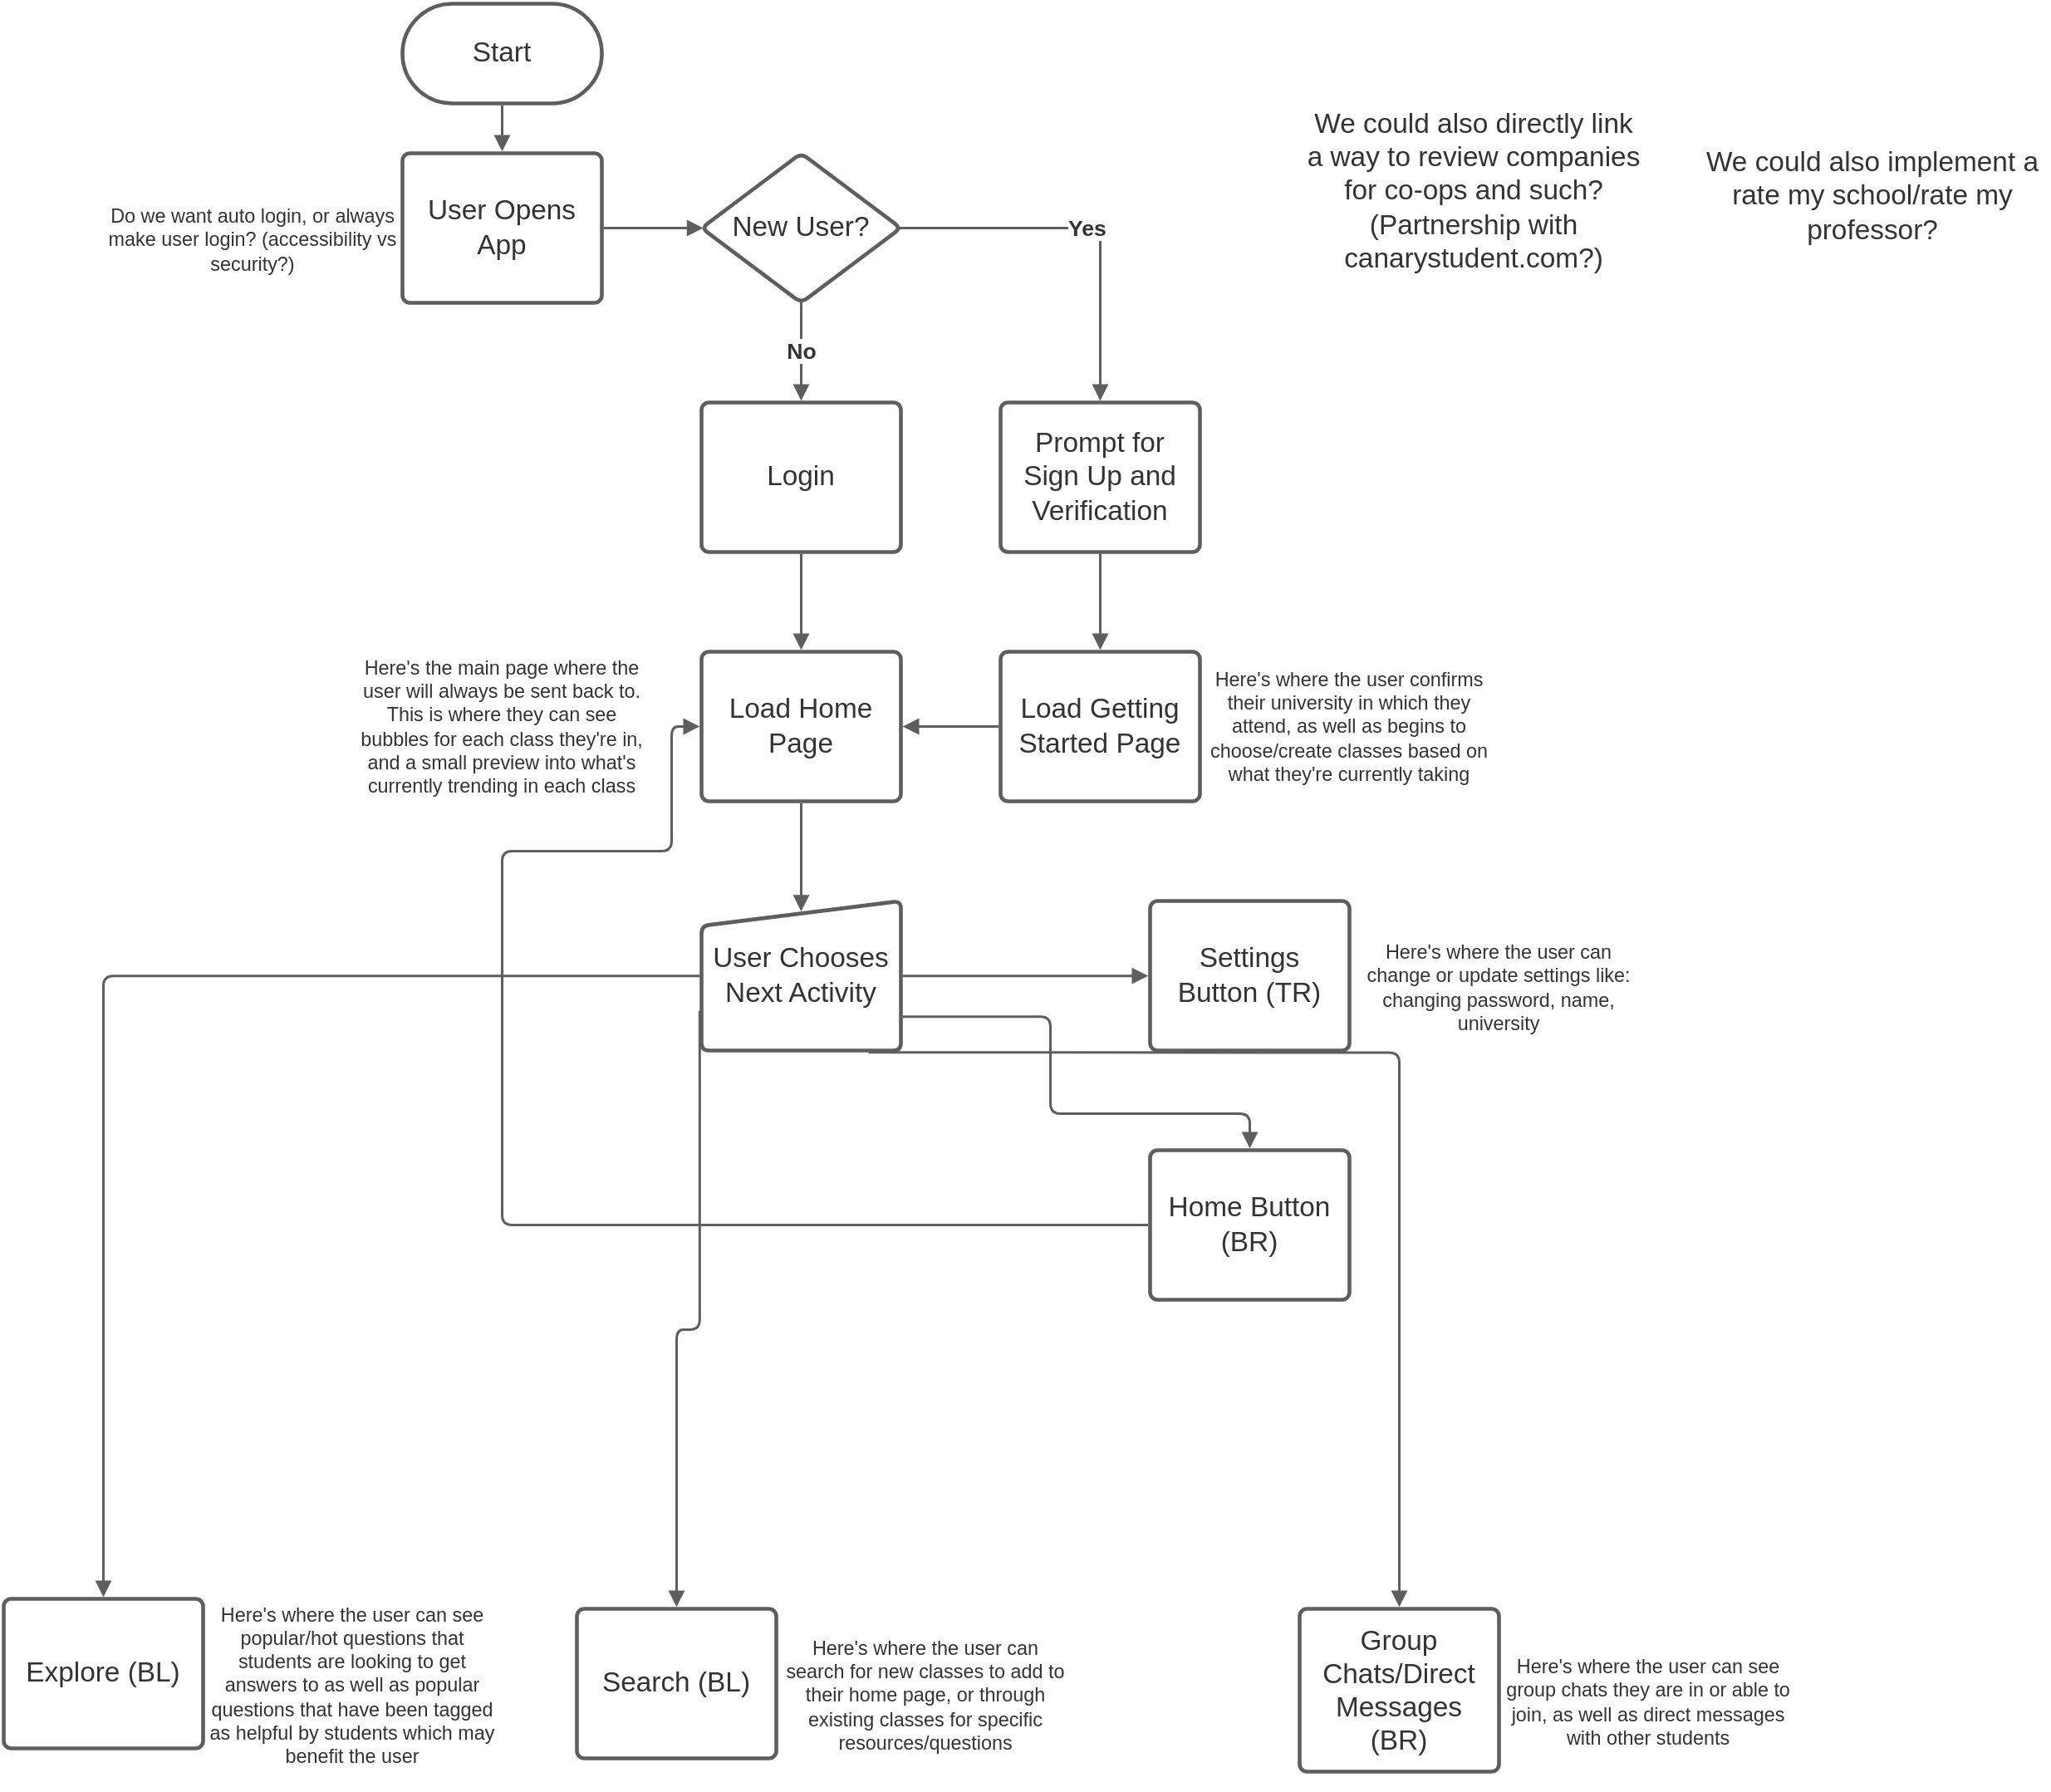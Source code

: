 <mxfile version="15.4.3" type="google"><diagram id="bMTnCTIaDcKC0XWBMklP" name="Page-1"><mxGraphModel dx="2300" dy="990" grid="1" gridSize="10" guides="1" tooltips="1" connect="1" arrows="1" fold="1" page="1" pageScale="1" pageWidth="850" pageHeight="1100" math="0" shadow="0"><root><mxCell id="0"/><mxCell id="1" parent="0"/><UserObject label="User Opens App" lucidchartObjectId="fEvgK1j~InvX" id="7trxbWGCeu-VDBZey2bP-1"><mxCell style="html=1;overflow=block;blockSpacing=1;whiteSpace=wrap;;whiteSpace=wrap;fontSize=16.7;fontColor=#333333;spacing=9;strokeColor=#5e5e5e;strokeOpacity=100;rounded=1;absoluteArcSize=1;arcSize=9;strokeWidth=2.3;" parent="1" vertex="1"><mxGeometry x="120" y="120" width="120" height="90" as="geometry"/></mxCell></UserObject><UserObject label="New User?" lucidchartObjectId="YEvgH7nDi04k" id="7trxbWGCeu-VDBZey2bP-2"><mxCell style="html=1;overflow=block;blockSpacing=1;whiteSpace=wrap;rhombus;whiteSpace=wrap;fontSize=16.7;fontColor=#333333;spacing=3.8;strokeColor=#5e5e5e;strokeOpacity=100;rounded=1;absoluteArcSize=1;arcSize=9;strokeWidth=2.3;" parent="1" vertex="1"><mxGeometry x="300" y="120" width="120" height="90" as="geometry"/></mxCell></UserObject><UserObject label="" lucidchartObjectId="0EvgPafGAqIi" id="7trxbWGCeu-VDBZey2bP-3"><mxCell style="html=1;jettySize=18;whiteSpace=wrap;fontSize=13;strokeColor=#5E5E5E;strokeWidth=1.5;rounded=1;arcSize=12;edgeStyle=orthogonalEdgeStyle;startArrow=none;;endArrow=block;endFill=1;;exitX=1.009;exitY=0.5;exitPerimeter=0;entryX=0.009;entryY=0.5;entryPerimeter=0;" parent="1" source="7trxbWGCeu-VDBZey2bP-1" target="7trxbWGCeu-VDBZey2bP-2" edge="1"><mxGeometry width="100" height="100" relative="1" as="geometry"><Array as="points"/></mxGeometry></mxCell></UserObject><UserObject label="Login" lucidchartObjectId="yHvgjDe77A_Z" id="7trxbWGCeu-VDBZey2bP-4"><mxCell style="html=1;overflow=block;blockSpacing=1;whiteSpace=wrap;;whiteSpace=wrap;fontSize=16.7;fontColor=#333333;spacing=9;strokeColor=#5e5e5e;strokeOpacity=100;rounded=1;absoluteArcSize=1;arcSize=9;strokeWidth=2.3;" parent="1" vertex="1"><mxGeometry x="300" y="270" width="120" height="90" as="geometry"/></mxCell></UserObject><UserObject label="Prompt for Sign Up and Verification" lucidchartObjectId="_Jvg8AQXxWhJ" id="7trxbWGCeu-VDBZey2bP-5"><mxCell style="html=1;overflow=block;blockSpacing=1;whiteSpace=wrap;;whiteSpace=wrap;fontSize=16.7;fontColor=#333333;spacing=9;strokeColor=#5e5e5e;strokeOpacity=100;rounded=1;absoluteArcSize=1;arcSize=9;strokeWidth=2.3;" parent="1" vertex="1"><mxGeometry x="480" y="270" width="120" height="90" as="geometry"/></mxCell></UserObject><UserObject label="" lucidchartObjectId="mKvg6EbIHu2E" id="7trxbWGCeu-VDBZey2bP-6"><mxCell style="html=1;jettySize=18;whiteSpace=wrap;fontSize=13.3;fontColor=#333333;fontStyle=1;strokeColor=#5E5E5E;strokeWidth=1.5;rounded=1;arcSize=12;edgeStyle=orthogonalEdgeStyle;startArrow=none;;endArrow=block;endFill=1;;exitX=0.5;exitY=0.994;exitPerimeter=0;entryX=0.5;entryY=-0.012;entryPerimeter=0;" parent="1" source="7trxbWGCeu-VDBZey2bP-2" target="7trxbWGCeu-VDBZey2bP-4" edge="1"><mxGeometry width="100" height="100" relative="1" as="geometry"><Array as="points"/></mxGeometry></mxCell></UserObject><mxCell id="7trxbWGCeu-VDBZey2bP-7" value="No" style="text;html=1;resizable=0;labelBackgroundColor=#ffffff;align=center;verticalAlign=middle;fontStyle=1;fontColor=#333333;;fontSize=13.3;" parent="7trxbWGCeu-VDBZey2bP-6" vertex="1"><mxGeometry relative="1" as="geometry"/></mxCell><UserObject label="Load Home Page" lucidchartObjectId="eMvgZZQbDsg5" id="7trxbWGCeu-VDBZey2bP-8"><mxCell style="html=1;overflow=block;blockSpacing=1;whiteSpace=wrap;;whiteSpace=wrap;fontSize=16.7;fontColor=#333333;spacing=9;strokeColor=#5e5e5e;strokeOpacity=100;rounded=1;absoluteArcSize=1;arcSize=9;strokeWidth=2.3;" parent="1" vertex="1"><mxGeometry x="300" y="420" width="120" height="90" as="geometry"/></mxCell></UserObject><UserObject label="" lucidchartObjectId="wMvgP-xC_wcw" id="7trxbWGCeu-VDBZey2bP-9"><mxCell style="html=1;jettySize=18;whiteSpace=wrap;fontSize=13;strokeColor=#5E5E5E;strokeWidth=1.5;rounded=1;arcSize=12;edgeStyle=orthogonalEdgeStyle;startArrow=none;;endArrow=block;endFill=1;;exitX=0.5;exitY=1.013;exitPerimeter=0;entryX=0.5;entryY=-0.012;entryPerimeter=0;" parent="1" source="7trxbWGCeu-VDBZey2bP-4" target="7trxbWGCeu-VDBZey2bP-8" edge="1"><mxGeometry width="100" height="100" relative="1" as="geometry"><Array as="points"/></mxGeometry></mxCell></UserObject><UserObject label="Load Getting Started Page" lucidchartObjectId="gGHgB4icxSS4" id="7trxbWGCeu-VDBZey2bP-10"><mxCell style="html=1;overflow=block;blockSpacing=1;whiteSpace=wrap;;whiteSpace=wrap;fontSize=16.7;fontColor=#333333;spacing=9;strokeColor=#5e5e5e;strokeOpacity=100;rounded=1;absoluteArcSize=1;arcSize=9;strokeWidth=2.3;" parent="1" vertex="1"><mxGeometry x="480" y="420" width="120" height="90" as="geometry"/></mxCell></UserObject><UserObject label="" lucidchartObjectId="pGHgnOLINV-E" id="7trxbWGCeu-VDBZey2bP-11"><mxCell style="html=1;jettySize=18;whiteSpace=wrap;fontSize=13;strokeColor=#5E5E5E;strokeWidth=1.5;rounded=1;arcSize=12;edgeStyle=orthogonalEdgeStyle;startArrow=none;;endArrow=block;endFill=1;;exitX=0.5;exitY=1.013;exitPerimeter=0;entryX=0.5;entryY=-0.012;entryPerimeter=0;" parent="1" source="7trxbWGCeu-VDBZey2bP-5" target="7trxbWGCeu-VDBZey2bP-10" edge="1"><mxGeometry width="100" height="100" relative="1" as="geometry"><Array as="points"/></mxGeometry></mxCell></UserObject><UserObject label="" lucidchartObjectId="OGHgB07maI.D" id="7trxbWGCeu-VDBZey2bP-12"><mxCell style="html=1;jettySize=18;whiteSpace=wrap;fontSize=13.3;fontColor=#333333;fontStyle=1;strokeColor=#5E5E5E;strokeWidth=1.5;rounded=1;arcSize=12;edgeStyle=orthogonalEdgeStyle;startArrow=none;;endArrow=block;endFill=1;;exitX=0.991;exitY=0.5;exitPerimeter=0;entryX=0.5;entryY=-0.012;entryPerimeter=0;" parent="1" source="7trxbWGCeu-VDBZey2bP-2" target="7trxbWGCeu-VDBZey2bP-5" edge="1"><mxGeometry width="100" height="100" relative="1" as="geometry"><Array as="points"/></mxGeometry></mxCell></UserObject><mxCell id="7trxbWGCeu-VDBZey2bP-13" value="Yes" style="text;html=1;resizable=0;labelBackgroundColor=#ffffff;align=center;verticalAlign=middle;fontStyle=1;fontColor=#333333;;fontSize=13.3;" parent="7trxbWGCeu-VDBZey2bP-12" vertex="1"><mxGeometry relative="1" as="geometry"/></mxCell><UserObject label="Here's where the user confirms their university in which they attend, as well as begins to choose/create classes based on what they're currently taking" lucidchartObjectId="vJHgYGU07k36" id="7trxbWGCeu-VDBZey2bP-14"><mxCell style="html=1;overflow=block;blockSpacing=1;whiteSpace=wrap;;whiteSpace=wrap;fontSize=11.7;fontColor=#333333;spacing=3.8;strokeOpacity=0;fillOpacity=0;rounded=1;absoluteArcSize=1;arcSize=9;fillColor=#ffffff;strokeWidth=2.3;" parent="1" vertex="1"><mxGeometry x="600" y="413" width="180" height="104" as="geometry"/></mxCell></UserObject><UserObject label="" lucidchartObjectId="YMHgjqek5evu" id="7trxbWGCeu-VDBZey2bP-15"><mxCell style="html=1;jettySize=18;whiteSpace=wrap;fontSize=13;strokeColor=#5E5E5E;strokeWidth=1.5;rounded=1;arcSize=12;edgeStyle=orthogonalEdgeStyle;startArrow=none;;endArrow=block;endFill=1;;exitX=-0.009;exitY=0.5;exitPerimeter=0;entryX=1.009;entryY=0.5;entryPerimeter=0;" parent="1" source="7trxbWGCeu-VDBZey2bP-10" target="7trxbWGCeu-VDBZey2bP-8" edge="1"><mxGeometry width="100" height="100" relative="1" as="geometry"><Array as="points"/></mxGeometry></mxCell></UserObject><UserObject label="Here's the main page where the user will always be sent back to. This is where they can see bubbles for each class they're in, and a small preview into what's currently trending in each class" lucidchartObjectId="8MHgFL3TD0eb" id="7trxbWGCeu-VDBZey2bP-16"><mxCell style="html=1;overflow=block;blockSpacing=1;whiteSpace=wrap;;whiteSpace=wrap;fontSize=11.7;fontColor=#333333;spacing=3.8;strokeOpacity=0;fillOpacity=0;rounded=1;absoluteArcSize=1;arcSize=9;fillColor=#ffffff;strokeWidth=2.3;" parent="1" vertex="1"><mxGeometry x="90" y="413" width="180" height="104" as="geometry"/></mxCell></UserObject><UserObject label="Settings Button (TR)" lucidchartObjectId="LSHgx~-pMVAP" id="7trxbWGCeu-VDBZey2bP-17"><mxCell style="html=1;overflow=block;blockSpacing=1;whiteSpace=wrap;;whiteSpace=wrap;fontSize=16.7;fontColor=#333333;spacing=9;strokeColor=#5e5e5e;strokeOpacity=100;rounded=1;absoluteArcSize=1;arcSize=9;strokeWidth=2.3;" parent="1" vertex="1"><mxGeometry x="570" y="570" width="120" height="90" as="geometry"/></mxCell></UserObject><UserObject label="Home Button (BR)" lucidchartObjectId="ZSHgzaWfC6Ob" id="7trxbWGCeu-VDBZey2bP-18"><mxCell style="html=1;overflow=block;blockSpacing=1;whiteSpace=wrap;;whiteSpace=wrap;fontSize=16.7;fontColor=#333333;spacing=9;strokeColor=#5e5e5e;strokeOpacity=100;rounded=1;absoluteArcSize=1;arcSize=9;strokeWidth=2.3;" parent="1" vertex="1"><mxGeometry x="570" y="720" width="120" height="90" as="geometry"/></mxCell></UserObject><UserObject label="Group Chats/Direct Messages (BR)" lucidchartObjectId="4SHgfJhQUJBo" id="7trxbWGCeu-VDBZey2bP-19"><mxCell style="html=1;overflow=block;blockSpacing=1;whiteSpace=wrap;;whiteSpace=wrap;fontSize=16.7;fontColor=#333333;spacing=9;strokeColor=#5e5e5e;strokeOpacity=100;rounded=1;absoluteArcSize=1;arcSize=9;strokeWidth=2.3;" parent="1" vertex="1"><mxGeometry x="660" y="996" width="120" height="98" as="geometry"/></mxCell></UserObject><UserObject label="Search (BL)" lucidchartObjectId="dVHgDr1GM73o" id="7trxbWGCeu-VDBZey2bP-20"><mxCell style="html=1;overflow=block;blockSpacing=1;whiteSpace=wrap;;whiteSpace=wrap;fontSize=16.7;fontColor=#333333;spacing=9;strokeColor=#5e5e5e;strokeOpacity=100;rounded=1;absoluteArcSize=1;arcSize=9;strokeWidth=2.3;" parent="1" vertex="1"><mxGeometry x="225" y="996" width="120" height="90" as="geometry"/></mxCell></UserObject><UserObject label="We could also directly link a way to review companies for co-ops and such? (Partnership with canarystudent.com?)" lucidchartObjectId="aWHgKdmwiHh5" id="7trxbWGCeu-VDBZey2bP-21"><mxCell style="html=1;overflow=block;blockSpacing=1;whiteSpace=wrap;;whiteSpace=wrap;fontSize=16.7;fontColor=#333333;spacing=3.8;strokeOpacity=0;fillOpacity=0;rounded=1;absoluteArcSize=1;arcSize=9;fillColor=#ffffff;strokeWidth=2.3;" parent="1" vertex="1"><mxGeometry x="660" y="79" width="210" height="128" as="geometry"/></mxCell></UserObject><UserObject label="Explore (BL)" lucidchartObjectId="6WHg~r7zfrqp" id="7trxbWGCeu-VDBZey2bP-22"><mxCell style="html=1;overflow=block;blockSpacing=1;whiteSpace=wrap;;whiteSpace=wrap;fontSize=16.7;fontColor=#333333;spacing=9;strokeColor=#5e5e5e;strokeOpacity=100;rounded=1;absoluteArcSize=1;arcSize=9;strokeWidth=2.3;" parent="1" vertex="1"><mxGeometry x="-120" y="990" width="120" height="90" as="geometry"/></mxCell></UserObject><UserObject label="User Chooses Next Activity" lucidchartObjectId="FXHg8xYfqYGw" id="7trxbWGCeu-VDBZey2bP-23"><mxCell style="html=1;overflow=block;blockSpacing=1;whiteSpace=wrap;shape=manualInput;size=15;whiteSpace=wrap;fontSize=16.7;fontColor=#333333;spacing=3.8;strokeColor=#5e5e5e;strokeOpacity=100;rounded=1;absoluteArcSize=1;arcSize=9;strokeWidth=2.3;" parent="1" vertex="1"><mxGeometry x="300" y="570" width="120" height="90" as="geometry"/></mxCell></UserObject><UserObject label="" lucidchartObjectId="MXHgG~1lFL~W" id="7trxbWGCeu-VDBZey2bP-24"><mxCell style="html=1;jettySize=18;whiteSpace=wrap;fontSize=13;strokeColor=#5E5E5E;strokeWidth=1.5;rounded=1;arcSize=12;edgeStyle=orthogonalEdgeStyle;startArrow=none;;endArrow=block;endFill=1;;exitX=0.5;exitY=1.013;exitPerimeter=0;entryX=0.5;entryY=0.07;entryPerimeter=0;" parent="1" source="7trxbWGCeu-VDBZey2bP-8" target="7trxbWGCeu-VDBZey2bP-23" edge="1"><mxGeometry width="100" height="100" relative="1" as="geometry"><Array as="points"/></mxGeometry></mxCell></UserObject><UserObject label="" lucidchartObjectId="PXHgR5k8coqo" id="7trxbWGCeu-VDBZey2bP-25"><mxCell style="html=1;jettySize=18;whiteSpace=wrap;fontSize=13;strokeColor=#5E5E5E;strokeWidth=1.5;rounded=1;arcSize=12;edgeStyle=orthogonalEdgeStyle;startArrow=none;;endArrow=block;endFill=1;;exitX=1.009;exitY=0.501;exitPerimeter=0;entryX=-0.009;entryY=0.501;entryPerimeter=0;" parent="1" source="7trxbWGCeu-VDBZey2bP-23" target="7trxbWGCeu-VDBZey2bP-17" edge="1"><mxGeometry width="100" height="100" relative="1" as="geometry"><Array as="points"/></mxGeometry></mxCell></UserObject><UserObject label="" lucidchartObjectId="TXHgPiwoIwcR" id="7trxbWGCeu-VDBZey2bP-26"><mxCell style="html=1;jettySize=18;whiteSpace=wrap;fontSize=13;strokeColor=#5E5E5E;strokeWidth=1.5;rounded=1;arcSize=12;edgeStyle=orthogonalEdgeStyle;startArrow=none;;endArrow=block;endFill=1;;exitX=1.009;exitY=0.773;exitPerimeter=0;entryX=0.5;entryY=-0.012;entryPerimeter=0;" parent="1" source="7trxbWGCeu-VDBZey2bP-23" target="7trxbWGCeu-VDBZey2bP-18" edge="1"><mxGeometry width="100" height="100" relative="1" as="geometry"><Array as="points"><mxPoint x="510" y="640"/><mxPoint x="510" y="698"/><mxPoint x="630" y="698"/></Array></mxGeometry></mxCell></UserObject><UserObject label="" lucidchartObjectId="6XHgaQ8K-zY6" id="7trxbWGCeu-VDBZey2bP-27"><mxCell style="html=1;jettySize=18;whiteSpace=wrap;fontSize=13;strokeColor=#5E5E5E;strokeWidth=1.5;rounded=1;arcSize=12;edgeStyle=orthogonalEdgeStyle;startArrow=none;;endArrow=block;endFill=1;;exitX=-0.009;exitY=0.501;exitPerimeter=0;entryX=0.5;entryY=-0.012;entryPerimeter=0;" parent="1" source="7trxbWGCeu-VDBZey2bP-23" target="7trxbWGCeu-VDBZey2bP-22" edge="1"><mxGeometry width="100" height="100" relative="1" as="geometry"><Array as="points"/></mxGeometry></mxCell></UserObject><UserObject label="" lucidchartObjectId="_XHgtpv6.kQv" id="7trxbWGCeu-VDBZey2bP-28"><mxCell style="html=1;jettySize=18;whiteSpace=wrap;fontSize=13;strokeColor=#5E5E5E;strokeWidth=1.5;rounded=1;arcSize=12;edgeStyle=orthogonalEdgeStyle;startArrow=none;;endArrow=block;endFill=1;;exitX=-0.009;exitY=0.736;exitPerimeter=0;entryX=0.5;entryY=-0.012;entryPerimeter=0;" parent="1" source="7trxbWGCeu-VDBZey2bP-23" target="7trxbWGCeu-VDBZey2bP-20" edge="1"><mxGeometry width="100" height="100" relative="1" as="geometry"><Array as="points"/></mxGeometry></mxCell></UserObject><UserObject label="" lucidchartObjectId="aYHguEjfVveH" id="7trxbWGCeu-VDBZey2bP-29"><mxCell style="html=1;jettySize=18;whiteSpace=wrap;fontSize=13;strokeColor=#5E5E5E;strokeWidth=1.5;rounded=1;arcSize=12;edgeStyle=orthogonalEdgeStyle;startArrow=none;;endArrow=block;endFill=1;;exitX=0.838;exitY=1.013;exitPerimeter=0;entryX=0.5;entryY=-0.011;entryPerimeter=0;" parent="1" source="7trxbWGCeu-VDBZey2bP-23" target="7trxbWGCeu-VDBZey2bP-19" edge="1"><mxGeometry width="100" height="100" relative="1" as="geometry"><Array as="points"/></mxGeometry></mxCell></UserObject><UserObject label="Start" lucidchartObjectId="_ZHg-srnTcdo" id="7trxbWGCeu-VDBZey2bP-30"><mxCell style="html=1;overflow=block;blockSpacing=1;whiteSpace=wrap;rounded=1;arcSize=50;whiteSpace=wrap;fontSize=16.7;fontColor=#333333;spacing=3.8;strokeColor=#5e5e5e;strokeOpacity=100;strokeWidth=2.3;" parent="1" vertex="1"><mxGeometry x="120" y="30" width="120" height="60" as="geometry"/></mxCell></UserObject><UserObject label="" lucidchartObjectId="d0HgErOBWGla" id="7trxbWGCeu-VDBZey2bP-31"><mxCell style="html=1;jettySize=18;whiteSpace=wrap;fontSize=13;strokeColor=#5E5E5E;strokeWidth=1.5;rounded=1;arcSize=12;edgeStyle=orthogonalEdgeStyle;startArrow=none;;endArrow=block;endFill=1;;exitX=0.5;exitY=1.019;exitPerimeter=0;entryX=0.5;entryY=-0.012;entryPerimeter=0;" parent="1" source="7trxbWGCeu-VDBZey2bP-30" target="7trxbWGCeu-VDBZey2bP-1" edge="1"><mxGeometry width="100" height="100" relative="1" as="geometry"><Array as="points"/></mxGeometry></mxCell></UserObject><UserObject label="Here's where the user can change or update settings like: changing password, name, university" lucidchartObjectId="S0HgCEeWzb78" id="7trxbWGCeu-VDBZey2bP-32"><mxCell style="html=1;overflow=block;blockSpacing=1;whiteSpace=wrap;;whiteSpace=wrap;fontSize=11.7;fontColor=#333333;spacing=3.8;strokeOpacity=0;fillOpacity=0;rounded=1;absoluteArcSize=1;arcSize=9;fillColor=#ffffff;strokeWidth=2.3;" parent="1" vertex="1"><mxGeometry x="690" y="570" width="180" height="104" as="geometry"/></mxCell></UserObject><UserObject label="" lucidchartObjectId="U5HgMxWPSfhs" id="7trxbWGCeu-VDBZey2bP-33"><mxCell style="html=1;jettySize=18;whiteSpace=wrap;fontSize=13;strokeColor=#5E5E5E;strokeWidth=1.5;rounded=1;arcSize=12;edgeStyle=orthogonalEdgeStyle;startArrow=none;;endArrow=block;endFill=1;;exitX=-0.009;exitY=0.5;exitPerimeter=0;entryX=-0.009;entryY=0.5;entryPerimeter=0;" parent="1" source="7trxbWGCeu-VDBZey2bP-18" target="7trxbWGCeu-VDBZey2bP-8" edge="1"><mxGeometry width="100" height="100" relative="1" as="geometry"><Array as="points"><mxPoint x="180" y="765"/><mxPoint x="180" y="540"/><mxPoint x="282" y="540"/><mxPoint x="282" y="465"/></Array></mxGeometry></mxCell></UserObject><UserObject label="Here's where the user can see group chats they are in or able to join, as well as direct messages with other students" lucidchartObjectId="x6Hgq4grt3qt" id="7trxbWGCeu-VDBZey2bP-34"><mxCell style="html=1;overflow=block;blockSpacing=1;whiteSpace=wrap;;whiteSpace=wrap;fontSize=11.7;fontColor=#333333;spacing=3.8;strokeOpacity=0;fillOpacity=0;rounded=1;absoluteArcSize=1;arcSize=9;fillColor=#ffffff;strokeWidth=2.3;" parent="1" vertex="1"><mxGeometry x="780" y="1000" width="180" height="104" as="geometry"/></mxCell></UserObject><UserObject label="Here's where the user can search for new classes to add to their home page, or through existing classes for specific resources/questions" lucidchartObjectId="T9Hgl.vUr-fY" id="7trxbWGCeu-VDBZey2bP-35"><mxCell style="html=1;overflow=block;blockSpacing=1;whiteSpace=wrap;;whiteSpace=wrap;fontSize=11.7;fontColor=#333333;spacing=3.8;strokeOpacity=0;fillOpacity=0;rounded=1;absoluteArcSize=1;arcSize=9;fillColor=#ffffff;strokeWidth=2.3;" parent="1" vertex="1"><mxGeometry x="345" y="996" width="180" height="104" as="geometry"/></mxCell></UserObject><UserObject label="Here's where the user can see popular/hot questions that students are looking to get answers to as well as popular questions that have been tagged as helpful by students which may benefit the user" lucidchartObjectId="G.HgqQ9SiZmu" id="7trxbWGCeu-VDBZey2bP-36"><mxCell style="html=1;overflow=block;blockSpacing=1;whiteSpace=wrap;;whiteSpace=wrap;fontSize=11.7;fontColor=#333333;spacing=3.8;strokeOpacity=0;fillOpacity=0;rounded=1;absoluteArcSize=1;arcSize=9;fillColor=#ffffff;strokeWidth=2.3;" parent="1" vertex="1"><mxGeometry y="989" width="180" height="105" as="geometry"/></mxCell></UserObject><UserObject label="Do we want auto login, or always make user login? (accessibility vs security?)" lucidchartObjectId="8MHgFL3TD0eb" id="ZaXd7iF12z40074TBzsu-2"><mxCell style="html=1;overflow=block;blockSpacing=1;whiteSpace=wrap;;whiteSpace=wrap;fontSize=11.7;fontColor=#333333;spacing=3.8;strokeOpacity=0;fillOpacity=0;rounded=1;absoluteArcSize=1;arcSize=9;fillColor=#ffffff;strokeWidth=2.3;" vertex="1" parent="1"><mxGeometry x="-60" y="120" width="180" height="104" as="geometry"/></mxCell></UserObject><UserObject label="We could also implement a rate my school/rate my professor?" lucidchartObjectId="aWHgKdmwiHh5" id="ZaXd7iF12z40074TBzsu-3"><mxCell style="html=1;overflow=block;blockSpacing=1;whiteSpace=wrap;;whiteSpace=wrap;fontSize=16.7;fontColor=#333333;spacing=3.8;strokeOpacity=0;fillOpacity=0;rounded=1;absoluteArcSize=1;arcSize=9;fillColor=#ffffff;strokeWidth=2.3;" vertex="1" parent="1"><mxGeometry x="900" y="82" width="210" height="128" as="geometry"/></mxCell></UserObject></root></mxGraphModel></diagram></mxfile>